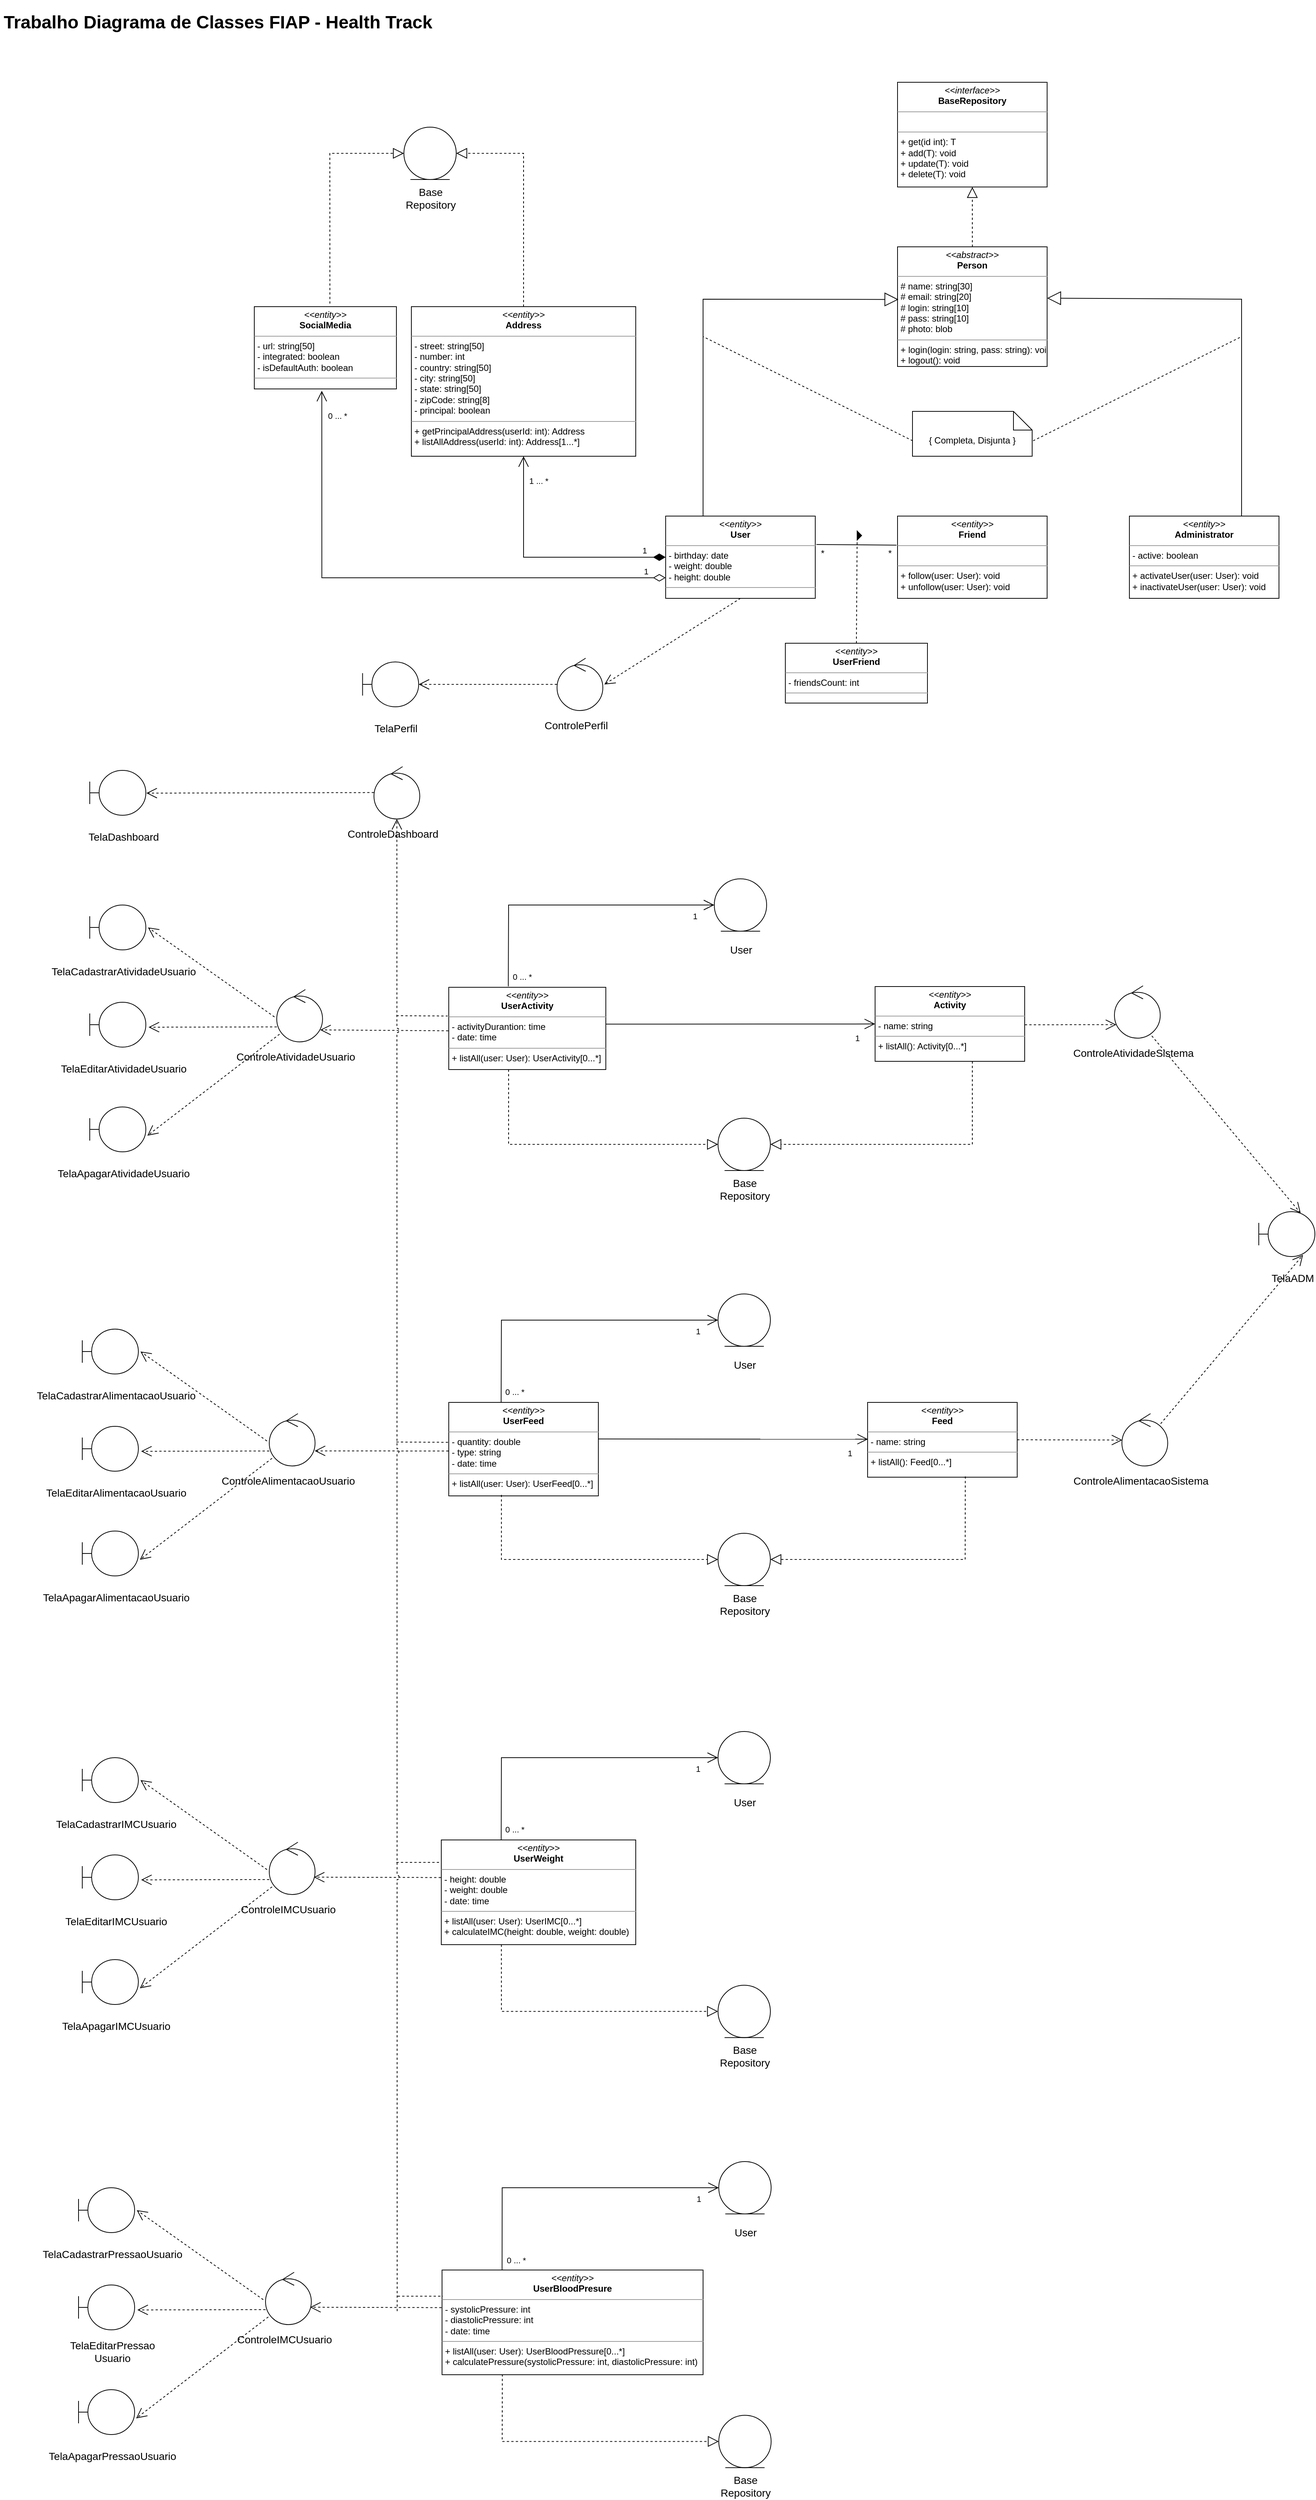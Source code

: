 <mxfile version="15.4.1" type="device"><diagram id="C5RBs43oDa-KdzZeNtuy" name="Page-1"><mxGraphModel dx="2426" dy="896" grid="1" gridSize="10" guides="1" tooltips="1" connect="1" arrows="1" fold="1" page="1" pageScale="1" pageWidth="1200" pageHeight="1920" math="0" shadow="0"><root><mxCell id="WIyWlLk6GJQsqaUBKTNV-0"/><mxCell id="WIyWlLk6GJQsqaUBKTNV-1" parent="WIyWlLk6GJQsqaUBKTNV-0"/><mxCell id="1n0F0s7QSQQdZNt7uqrM-0" value="&lt;p style=&quot;margin: 0px ; margin-top: 4px ; text-align: center&quot;&gt;&lt;i&gt;&amp;lt;&amp;lt;entity&amp;gt;&amp;gt;&lt;/i&gt;&lt;br&gt;&lt;b&gt;User&lt;/b&gt;&lt;/p&gt;&lt;hr size=&quot;1&quot;&gt;&lt;p style=&quot;margin: 0px ; margin-left: 4px&quot;&gt;- birthday: date&lt;br&gt;&lt;/p&gt;&lt;p style=&quot;margin: 0px ; margin-left: 4px&quot;&gt;- weight: double&lt;/p&gt;&lt;p style=&quot;margin: 0px ; margin-left: 4px&quot;&gt;- height: double&lt;/p&gt;&lt;hr size=&quot;1&quot;&gt;&lt;p style=&quot;margin: 0px ; margin-left: 4px&quot;&gt;&lt;br&gt;&lt;/p&gt;" style="verticalAlign=top;align=left;overflow=fill;fontSize=12;fontFamily=Helvetica;html=1;" parent="WIyWlLk6GJQsqaUBKTNV-1" vertex="1"><mxGeometry x="970" y="720" width="200" height="110" as="geometry"/></mxCell><mxCell id="1n0F0s7QSQQdZNt7uqrM-2" value="&lt;p style=&quot;margin: 0px ; margin-top: 4px ; text-align: center&quot;&gt;&lt;i&gt;&amp;lt;&amp;lt;entity&amp;gt;&amp;gt;&lt;/i&gt;&lt;br&gt;&lt;b&gt;Activity&lt;/b&gt;&lt;br&gt;&lt;/p&gt;&lt;hr size=&quot;1&quot;&gt;&lt;p style=&quot;margin: 0px ; margin-left: 4px&quot;&gt;- name: string&lt;br&gt;&lt;/p&gt;&lt;hr size=&quot;1&quot;&gt;&lt;p style=&quot;margin: 0px ; margin-left: 4px&quot;&gt;+ listAll(): Activity[0...*]&lt;br&gt;&lt;/p&gt;" style="verticalAlign=top;align=left;overflow=fill;fontSize=12;fontFamily=Helvetica;html=1;" parent="WIyWlLk6GJQsqaUBKTNV-1" vertex="1"><mxGeometry x="1250" y="1349" width="200" height="100" as="geometry"/></mxCell><mxCell id="1n0F0s7QSQQdZNt7uqrM-3" value="&lt;p style=&quot;margin: 0px ; margin-top: 4px ; text-align: center&quot;&gt;&lt;i&gt;&amp;lt;&amp;lt;entity&amp;gt;&amp;gt;&lt;/i&gt;&lt;br&gt;&lt;b&gt;Feed&lt;/b&gt;&lt;/p&gt;&lt;hr size=&quot;1&quot;&gt;&lt;p style=&quot;margin: 0px ; margin-left: 4px&quot;&gt;- name: string&lt;br&gt;&lt;/p&gt;&lt;hr size=&quot;1&quot;&gt;&lt;p style=&quot;margin: 0px ; margin-left: 4px&quot;&gt;+ listAll(): Feed[0...*]&lt;br&gt;&lt;/p&gt;" style="verticalAlign=top;align=left;overflow=fill;fontSize=12;fontFamily=Helvetica;html=1;" parent="WIyWlLk6GJQsqaUBKTNV-1" vertex="1"><mxGeometry x="1240" y="1905" width="200" height="100" as="geometry"/></mxCell><mxCell id="1n0F0s7QSQQdZNt7uqrM-4" value="&lt;p style=&quot;margin: 0px ; margin-top: 4px ; text-align: center&quot;&gt;&lt;i&gt;&amp;lt;&amp;lt;entity&amp;gt;&amp;gt;&lt;/i&gt;&lt;br&gt;&lt;b&gt;UserWeight&lt;/b&gt;&lt;/p&gt;&lt;hr size=&quot;1&quot;&gt;&lt;p style=&quot;margin: 0px ; margin-left: 4px&quot;&gt;- height: double&lt;br&gt;&lt;/p&gt;&lt;p style=&quot;margin: 0px ; margin-left: 4px&quot;&gt;- weight: double&lt;/p&gt;&lt;p style=&quot;margin: 0px ; margin-left: 4px&quot;&gt;- date: time&lt;/p&gt;&lt;hr size=&quot;1&quot;&gt;&lt;p style=&quot;margin: 0px ; margin-left: 4px&quot;&gt;+ listAll(user: User): UserIMC[0...*]&lt;br&gt;&lt;/p&gt;&lt;p style=&quot;margin: 0px ; margin-left: 4px&quot;&gt;+ calculateIMC(height: double, weight: double)&lt;/p&gt;" style="verticalAlign=top;align=left;overflow=fill;fontSize=12;fontFamily=Helvetica;html=1;" parent="WIyWlLk6GJQsqaUBKTNV-1" vertex="1"><mxGeometry x="670" y="2490" width="260" height="140" as="geometry"/></mxCell><mxCell id="1n0F0s7QSQQdZNt7uqrM-5" value="&lt;p style=&quot;margin: 0px ; margin-top: 4px ; text-align: center&quot;&gt;&lt;i&gt;&amp;lt;&amp;lt;interface&amp;gt;&amp;gt;&lt;/i&gt;&lt;br&gt;&lt;b&gt;BaseRepository&lt;/b&gt;&lt;/p&gt;&lt;hr size=&quot;1&quot;&gt;&lt;p style=&quot;margin: 0px ; margin-left: 4px&quot;&gt;&lt;br&gt;&lt;/p&gt;&lt;hr size=&quot;1&quot;&gt;&lt;p style=&quot;margin: 0px ; margin-left: 4px&quot;&gt;+ get(id int): T&lt;br&gt;+ add(T): void&lt;br&gt;+ update(T): void&lt;/p&gt;&lt;p style=&quot;margin: 0px ; margin-left: 4px&quot;&gt;+ delete(T): void&lt;/p&gt;&lt;p style=&quot;margin: 0px ; margin-left: 4px&quot;&gt;&lt;br&gt;&lt;/p&gt;" style="verticalAlign=top;align=left;overflow=fill;fontSize=12;fontFamily=Helvetica;html=1;" parent="WIyWlLk6GJQsqaUBKTNV-1" vertex="1"><mxGeometry x="1280" y="140" width="200" height="140" as="geometry"/></mxCell><mxCell id="1n0F0s7QSQQdZNt7uqrM-6" value="&lt;p style=&quot;margin: 0px ; margin-top: 4px ; text-align: center&quot;&gt;&lt;i&gt;&amp;lt;&amp;lt;abstract&amp;gt;&amp;gt;&lt;/i&gt;&lt;br&gt;&lt;b&gt;Person&lt;/b&gt;&lt;/p&gt;&lt;hr size=&quot;1&quot;&gt;&lt;p style=&quot;margin: 0px ; margin-left: 4px&quot;&gt;# name: string[30]&lt;br&gt;# email: string[20]&lt;/p&gt;&lt;p style=&quot;margin: 0px ; margin-left: 4px&quot;&gt;# login: string[10]&lt;/p&gt;&lt;p style=&quot;margin: 0px ; margin-left: 4px&quot;&gt;# pass: string[10]&lt;br&gt;&lt;span&gt;# photo: blob&lt;/span&gt;&lt;/p&gt;&lt;hr size=&quot;1&quot;&gt;&lt;p style=&quot;margin: 0px 0px 0px 4px&quot;&gt;+ login(login: string, pass: string): void&lt;br&gt;&lt;/p&gt;&lt;p style=&quot;margin: 0px 0px 0px 4px&quot;&gt;+ logout(): void&lt;/p&gt;" style="verticalAlign=top;align=left;overflow=fill;fontSize=12;fontFamily=Helvetica;html=1;" parent="WIyWlLk6GJQsqaUBKTNV-1" vertex="1"><mxGeometry x="1280" y="360" width="200" height="160" as="geometry"/></mxCell><mxCell id="1n0F0s7QSQQdZNt7uqrM-14" value="&lt;p style=&quot;margin: 0px ; margin-top: 4px ; text-align: center&quot;&gt;&lt;i&gt;&amp;lt;&amp;lt;entity&amp;gt;&amp;gt;&lt;/i&gt;&lt;br&gt;&lt;b&gt;Administrator&lt;/b&gt;&lt;/p&gt;&lt;hr size=&quot;1&quot;&gt;&lt;p style=&quot;margin: 0px ; margin-left: 4px&quot;&gt;- active: boolean&lt;br&gt;&lt;/p&gt;&lt;hr size=&quot;1&quot;&gt;&lt;p style=&quot;margin: 0px ; margin-left: 4px&quot;&gt;+ activateUser(user: User): void&lt;br&gt;&lt;/p&gt;&lt;p style=&quot;margin: 0px ; margin-left: 4px&quot;&gt;+ inactivateUser(user: User): void&lt;/p&gt;" style="verticalAlign=top;align=left;overflow=fill;fontSize=12;fontFamily=Helvetica;html=1;" parent="WIyWlLk6GJQsqaUBKTNV-1" vertex="1"><mxGeometry x="1590" y="720" width="200" height="110" as="geometry"/></mxCell><mxCell id="1n0F0s7QSQQdZNt7uqrM-15" value="" style="endArrow=block;endSize=16;endFill=0;html=1;rounded=0;exitX=0.25;exitY=0;exitDx=0;exitDy=0;entryX=0.006;entryY=0.44;entryDx=0;entryDy=0;entryPerimeter=0;jumpStyle=none;arcSize=20;" parent="WIyWlLk6GJQsqaUBKTNV-1" source="1n0F0s7QSQQdZNt7uqrM-0" target="1n0F0s7QSQQdZNt7uqrM-6" edge="1"><mxGeometry width="160" relative="1" as="geometry"><mxPoint x="1050" y="680" as="sourcePoint"/><mxPoint x="1140" y="440" as="targetPoint"/><Array as="points"><mxPoint x="1020" y="430"/></Array></mxGeometry></mxCell><mxCell id="1n0F0s7QSQQdZNt7uqrM-17" value="" style="endArrow=block;endSize=16;endFill=0;html=1;entryX=1;entryY=0.429;entryDx=0;entryDy=0;entryPerimeter=0;exitX=0.75;exitY=0;exitDx=0;exitDy=0;rounded=0;" parent="WIyWlLk6GJQsqaUBKTNV-1" source="1n0F0s7QSQQdZNt7uqrM-14" target="1n0F0s7QSQQdZNt7uqrM-6" edge="1"><mxGeometry width="160" relative="1" as="geometry"><mxPoint x="1290" y="610" as="sourcePoint"/><mxPoint x="1450" y="610" as="targetPoint"/><Array as="points"><mxPoint x="1740" y="430"/></Array></mxGeometry></mxCell><mxCell id="1n0F0s7QSQQdZNt7uqrM-18" value="&lt;p style=&quot;margin: 0px ; margin-top: 4px ; text-align: center&quot;&gt;&lt;i&gt;&amp;lt;&amp;lt;entity&amp;gt;&amp;gt;&lt;/i&gt;&lt;br&gt;&lt;b&gt;Address&lt;/b&gt;&lt;/p&gt;&lt;hr size=&quot;1&quot;&gt;&lt;p style=&quot;margin: 0px ; margin-left: 4px&quot;&gt;- street: string[50]&lt;/p&gt;&lt;p style=&quot;margin: 0px ; margin-left: 4px&quot;&gt;- number: int&lt;/p&gt;&lt;p style=&quot;margin: 0px ; margin-left: 4px&quot;&gt;- country: string[50]&lt;/p&gt;&lt;p style=&quot;margin: 0px ; margin-left: 4px&quot;&gt;- city: string[50]&lt;/p&gt;&lt;p style=&quot;margin: 0px ; margin-left: 4px&quot;&gt;- state: string[50]&lt;/p&gt;&lt;p style=&quot;margin: 0px ; margin-left: 4px&quot;&gt;- zipCode: string[8]&lt;br&gt;&lt;/p&gt;&lt;p style=&quot;margin: 0px ; margin-left: 4px&quot;&gt;- principal: boolean&lt;/p&gt;&lt;hr size=&quot;1&quot;&gt;&lt;p style=&quot;margin: 0px ; margin-left: 4px&quot;&gt;+ getPrincipalAddress(userId: int): Address&lt;/p&gt;&lt;p style=&quot;margin: 0px ; margin-left: 4px&quot;&gt;+ listAllAddress(userId: int): Address[1...*]&lt;/p&gt;" style="verticalAlign=top;align=left;overflow=fill;fontSize=12;fontFamily=Helvetica;html=1;" parent="WIyWlLk6GJQsqaUBKTNV-1" vertex="1"><mxGeometry x="630" y="440" width="300" height="200" as="geometry"/></mxCell><mxCell id="1n0F0s7QSQQdZNt7uqrM-19" value="1" style="endArrow=open;html=1;endSize=12;startArrow=diamondThin;startSize=14;startFill=1;edgeStyle=orthogonalEdgeStyle;align=left;verticalAlign=bottom;exitX=0;exitY=0.5;exitDx=0;exitDy=0;entryX=0.5;entryY=1;entryDx=0;entryDy=0;rounded=0;" parent="WIyWlLk6GJQsqaUBKTNV-1" source="1n0F0s7QSQQdZNt7uqrM-0" target="1n0F0s7QSQQdZNt7uqrM-18" edge="1"><mxGeometry x="-0.793" relative="1" as="geometry"><mxPoint x="1000" y="810" as="sourcePoint"/><mxPoint x="1160" y="810" as="targetPoint"/><mxPoint as="offset"/></mxGeometry></mxCell><mxCell id="1n0F0s7QSQQdZNt7uqrM-20" value="1 ... *" style="edgeLabel;html=1;align=center;verticalAlign=middle;resizable=0;points=[];" parent="1n0F0s7QSQQdZNt7uqrM-19" vertex="1" connectable="0"><mxGeometry x="0.722" relative="1" as="geometry"><mxPoint x="20" y="-12" as="offset"/></mxGeometry></mxCell><mxCell id="1n0F0s7QSQQdZNt7uqrM-21" value="&lt;font style=&quot;font-size: 14px&quot;&gt;TelaDashboard&lt;/font&gt;" style="shape=umlBoundary;whiteSpace=wrap;html=1;overflow=visible;noLabel=0;portConstraint=none;movableLabel=1;" parent="WIyWlLk6GJQsqaUBKTNV-1" vertex="1"><mxGeometry x="200" y="1060" width="75" height="60" as="geometry"><mxPoint x="1" y="59" as="offset"/></mxGeometry></mxCell><mxCell id="1n0F0s7QSQQdZNt7uqrM-22" value="&lt;font style=&quot;font-size: 14px&quot;&gt;TelaCadastrarAtividadeUsuario&lt;/font&gt;" style="shape=umlBoundary;whiteSpace=wrap;html=1;overflow=visible;noLabel=0;portConstraint=none;movableLabel=1;" parent="WIyWlLk6GJQsqaUBKTNV-1" vertex="1"><mxGeometry x="200" y="1240" width="75" height="60" as="geometry"><mxPoint x="1" y="59" as="offset"/></mxGeometry></mxCell><mxCell id="1n0F0s7QSQQdZNt7uqrM-25" value="&lt;font style=&quot;font-size: 14px&quot;&gt;ControleDashboard&lt;/font&gt;" style="ellipse;shape=umlControl;whiteSpace=wrap;html=1;metaEdit=0;movableLabel=1;" parent="WIyWlLk6GJQsqaUBKTNV-1" vertex="1"><mxGeometry x="580" y="1055" width="61.25" height="70" as="geometry"><mxPoint x="-5" y="51" as="offset"/></mxGeometry></mxCell><mxCell id="1n0F0s7QSQQdZNt7uqrM-26" value="&lt;font style=&quot;font-size: 14px&quot;&gt;ControleAtividadeUsuario&lt;/font&gt;" style="ellipse;shape=umlControl;whiteSpace=wrap;html=1;metaEdit=0;movableLabel=1;" parent="WIyWlLk6GJQsqaUBKTNV-1" vertex="1"><mxGeometry x="450" y="1353" width="61.25" height="70" as="geometry"><mxPoint x="-5" y="51" as="offset"/></mxGeometry></mxCell><mxCell id="1n0F0s7QSQQdZNt7uqrM-29" value="&lt;p style=&quot;margin: 0px ; margin-top: 4px ; text-align: center&quot;&gt;&lt;i&gt;&amp;lt;&amp;lt;entity&amp;gt;&amp;gt;&lt;/i&gt;&lt;br&gt;&lt;b&gt;UserActivity&lt;/b&gt;&lt;br&gt;&lt;/p&gt;&lt;hr size=&quot;1&quot;&gt;&lt;p style=&quot;margin: 0px ; margin-left: 4px&quot;&gt;- activityDurantion: time&lt;br&gt;&lt;/p&gt;&lt;p style=&quot;margin: 0px ; margin-left: 4px&quot;&gt;- date: time&lt;br&gt;&lt;/p&gt;&lt;hr size=&quot;1&quot;&gt;&lt;p style=&quot;margin: 0px ; margin-left: 4px&quot;&gt;+ listAll(user: User): UserActivity[0...*]&lt;br&gt;&lt;/p&gt;" style="verticalAlign=top;align=left;overflow=fill;fontSize=12;fontFamily=Helvetica;html=1;" parent="WIyWlLk6GJQsqaUBKTNV-1" vertex="1"><mxGeometry x="680" y="1350" width="210" height="110" as="geometry"/></mxCell><mxCell id="1n0F0s7QSQQdZNt7uqrM-30" value="&lt;p style=&quot;margin: 0px ; margin-top: 4px ; text-align: center&quot;&gt;&lt;i&gt;&amp;lt;&amp;lt;entity&amp;gt;&amp;gt;&lt;/i&gt;&lt;br&gt;&lt;b&gt;UserFeed&lt;/b&gt;&lt;/p&gt;&lt;hr size=&quot;1&quot;&gt;&lt;p style=&quot;margin: 0px ; margin-left: 4px&quot;&gt;- quantity: double&lt;br&gt;&lt;/p&gt;&lt;p style=&quot;margin: 0px ; margin-left: 4px&quot;&gt;- type: string&lt;/p&gt;&lt;p style=&quot;margin: 0px ; margin-left: 4px&quot;&gt;- date: time&lt;br&gt;&lt;/p&gt;&lt;hr size=&quot;1&quot;&gt;&lt;p style=&quot;margin: 0px ; margin-left: 4px&quot;&gt;+ listAll(user: User): UserFeed[0...*]&lt;br&gt;&lt;/p&gt;" style="verticalAlign=top;align=left;overflow=fill;fontSize=12;fontFamily=Helvetica;html=1;" parent="WIyWlLk6GJQsqaUBKTNV-1" vertex="1"><mxGeometry x="680" y="1905" width="200" height="125" as="geometry"/></mxCell><mxCell id="1n0F0s7QSQQdZNt7uqrM-31" value="&lt;font style=&quot;font-size: 14px&quot;&gt;TelaADM&lt;/font&gt;" style="shape=umlBoundary;whiteSpace=wrap;html=1;overflow=visible;noLabel=0;portConstraint=none;movableLabel=1;" parent="WIyWlLk6GJQsqaUBKTNV-1" vertex="1"><mxGeometry x="1763" y="1650" width="75" height="60" as="geometry"><mxPoint x="1" y="59" as="offset"/></mxGeometry></mxCell><mxCell id="1n0F0s7QSQQdZNt7uqrM-34" value="" style="endArrow=block;dashed=1;endFill=0;endSize=12;html=1;exitX=0.5;exitY=0;exitDx=0;exitDy=0;entryX=0.5;entryY=1;entryDx=0;entryDy=0;" parent="WIyWlLk6GJQsqaUBKTNV-1" source="1n0F0s7QSQQdZNt7uqrM-6" target="1n0F0s7QSQQdZNt7uqrM-5" edge="1"><mxGeometry width="160" relative="1" as="geometry"><mxPoint x="1130" y="540" as="sourcePoint"/><mxPoint x="1290" y="540" as="targetPoint"/></mxGeometry></mxCell><mxCell id="1n0F0s7QSQQdZNt7uqrM-36" value="&lt;p style=&quot;margin: 0px ; margin-top: 4px ; text-align: center&quot;&gt;&lt;i&gt;&amp;lt;&amp;lt;entity&amp;gt;&amp;gt;&lt;/i&gt;&lt;br&gt;&lt;b&gt;SocialMedia&lt;/b&gt;&lt;/p&gt;&lt;hr size=&quot;1&quot;&gt;&lt;p style=&quot;margin: 0px ; margin-left: 4px&quot;&gt;- url: string[50]&lt;br&gt;- integrated: boolean&lt;/p&gt;&lt;p style=&quot;margin: 0px ; margin-left: 4px&quot;&gt;- isDefaultAuth: boolean&lt;/p&gt;&lt;hr size=&quot;1&quot;&gt;&lt;p style=&quot;margin: 0px ; margin-left: 4px&quot;&gt;&lt;br&gt;&lt;/p&gt;" style="verticalAlign=top;align=left;overflow=fill;fontSize=12;fontFamily=Helvetica;html=1;" parent="WIyWlLk6GJQsqaUBKTNV-1" vertex="1"><mxGeometry x="420" y="440" width="190" height="110" as="geometry"/></mxCell><mxCell id="1n0F0s7QSQQdZNt7uqrM-42" value="1" style="endArrow=open;html=1;endSize=12;startArrow=diamondThin;startSize=14;startFill=0;edgeStyle=orthogonalEdgeStyle;align=left;verticalAlign=bottom;entryX=0.475;entryY=1.023;entryDx=0;entryDy=0;entryPerimeter=0;exitX=0;exitY=0.75;exitDx=0;exitDy=0;rounded=0;" parent="WIyWlLk6GJQsqaUBKTNV-1" source="1n0F0s7QSQQdZNt7uqrM-0" target="1n0F0s7QSQQdZNt7uqrM-36" edge="1"><mxGeometry x="-0.913" relative="1" as="geometry"><mxPoint x="511.25" y="739.41" as="sourcePoint"/><mxPoint x="671.25" y="739.41" as="targetPoint"/><mxPoint as="offset"/></mxGeometry></mxCell><mxCell id="1n0F0s7QSQQdZNt7uqrM-43" value="0 ... *" style="edgeLabel;html=1;align=center;verticalAlign=middle;resizable=0;points=[];" parent="1n0F0s7QSQQdZNt7uqrM-42" vertex="1" connectable="0"><mxGeometry x="0.906" y="-1" relative="1" as="geometry"><mxPoint x="19" as="offset"/></mxGeometry></mxCell><mxCell id="1n0F0s7QSQQdZNt7uqrM-44" value="&lt;font style=&quot;font-size: 14px&quot;&gt;User&lt;/font&gt;" style="ellipse;shape=umlEntity;whiteSpace=wrap;html=1;movableLabel=1;" parent="WIyWlLk6GJQsqaUBKTNV-1" vertex="1"><mxGeometry x="1035" y="1205" width="70" height="70" as="geometry"><mxPoint x="1" y="60" as="offset"/></mxGeometry></mxCell><mxCell id="1n0F0s7QSQQdZNt7uqrM-46" value="&lt;font style=&quot;font-size: 14px&quot;&gt;Base Repository&lt;/font&gt;" style="ellipse;shape=umlEntity;whiteSpace=wrap;html=1;movableLabel=1;" parent="WIyWlLk6GJQsqaUBKTNV-1" vertex="1"><mxGeometry x="620" y="200" width="70" height="70" as="geometry"><mxPoint x="1" y="60" as="offset"/></mxGeometry></mxCell><mxCell id="1n0F0s7QSQQdZNt7uqrM-49" value="" style="endArrow=block;dashed=1;endFill=0;endSize=12;html=1;exitX=0.5;exitY=0;exitDx=0;exitDy=0;entryX=1;entryY=0.5;entryDx=0;entryDy=0;rounded=0;" parent="WIyWlLk6GJQsqaUBKTNV-1" source="1n0F0s7QSQQdZNt7uqrM-18" target="1n0F0s7QSQQdZNt7uqrM-46" edge="1"><mxGeometry width="160" relative="1" as="geometry"><mxPoint x="740" y="360" as="sourcePoint"/><mxPoint x="900" y="360" as="targetPoint"/><Array as="points"><mxPoint x="780" y="235"/></Array></mxGeometry></mxCell><mxCell id="1n0F0s7QSQQdZNt7uqrM-50" value="" style="endArrow=block;dashed=1;endFill=0;endSize=12;html=1;entryX=0;entryY=0.5;entryDx=0;entryDy=0;exitX=0.532;exitY=-0.038;exitDx=0;exitDy=0;exitPerimeter=0;rounded=0;" parent="WIyWlLk6GJQsqaUBKTNV-1" source="1n0F0s7QSQQdZNt7uqrM-36" target="1n0F0s7QSQQdZNt7uqrM-46" edge="1"><mxGeometry width="160" relative="1" as="geometry"><mxPoint x="450" y="380" as="sourcePoint"/><mxPoint x="610" y="380" as="targetPoint"/><Array as="points"><mxPoint x="521" y="235"/></Array></mxGeometry></mxCell><mxCell id="1n0F0s7QSQQdZNt7uqrM-51" value="{ Completa, Disjunta }" style="shape=note2;boundedLbl=1;whiteSpace=wrap;html=1;size=25;verticalAlign=top;align=center;" parent="WIyWlLk6GJQsqaUBKTNV-1" vertex="1"><mxGeometry x="1300" y="580" width="160" height="60" as="geometry"/></mxCell><mxCell id="1n0F0s7QSQQdZNt7uqrM-57" value="&lt;font style=&quot;font-size: 14px&quot;&gt;TelaPerfil&lt;/font&gt;" style="shape=umlBoundary;whiteSpace=wrap;html=1;overflow=visible;noLabel=0;portConstraint=none;movableLabel=1;" parent="WIyWlLk6GJQsqaUBKTNV-1" vertex="1"><mxGeometry x="564.75" y="915" width="75" height="60" as="geometry"><mxPoint x="1" y="59" as="offset"/></mxGeometry></mxCell><mxCell id="1n0F0s7QSQQdZNt7uqrM-58" value="&lt;font style=&quot;font-size: 14px&quot;&gt;ControlePerfil&lt;/font&gt;" style="ellipse;shape=umlControl;whiteSpace=wrap;html=1;metaEdit=0;movableLabel=1;" parent="WIyWlLk6GJQsqaUBKTNV-1" vertex="1"><mxGeometry x="824.75" y="910" width="61.25" height="70" as="geometry"><mxPoint x="-5" y="51" as="offset"/></mxGeometry></mxCell><mxCell id="1n0F0s7QSQQdZNt7uqrM-62" value="&lt;font style=&quot;font-size: 14px&quot;&gt;TelaEditarAtividadeUsuario&lt;/font&gt;" style="shape=umlBoundary;whiteSpace=wrap;html=1;overflow=visible;noLabel=0;portConstraint=none;movableLabel=1;" parent="WIyWlLk6GJQsqaUBKTNV-1" vertex="1"><mxGeometry x="200" y="1370" width="75" height="60" as="geometry"><mxPoint x="1" y="59" as="offset"/></mxGeometry></mxCell><mxCell id="1n0F0s7QSQQdZNt7uqrM-63" value="&lt;font style=&quot;font-size: 14px&quot;&gt;TelaApagarAtividadeUsuario&lt;/font&gt;" style="shape=umlBoundary;whiteSpace=wrap;html=1;overflow=visible;noLabel=0;portConstraint=none;movableLabel=1;" parent="WIyWlLk6GJQsqaUBKTNV-1" vertex="1"><mxGeometry x="200" y="1510" width="75" height="60" as="geometry"><mxPoint x="1" y="59" as="offset"/></mxGeometry></mxCell><mxCell id="1n0F0s7QSQQdZNt7uqrM-64" value="" style="endArrow=open;endSize=12;dashed=1;html=1;strokeWidth=1;entryX=1.038;entryY=0.5;entryDx=0;entryDy=0;entryPerimeter=0;exitX=-0.049;exitY=0.524;exitDx=0;exitDy=0;exitPerimeter=0;" parent="WIyWlLk6GJQsqaUBKTNV-1" source="1n0F0s7QSQQdZNt7uqrM-26" target="1n0F0s7QSQQdZNt7uqrM-22" edge="1"><mxGeometry width="160" relative="1" as="geometry"><mxPoint x="390.01" y="1350" as="sourcePoint"/><mxPoint x="280" y="1280" as="targetPoint"/></mxGeometry></mxCell><mxCell id="1n0F0s7QSQQdZNt7uqrM-65" value="" style="endArrow=open;endSize=12;dashed=1;html=1;strokeWidth=1;entryX=1.049;entryY=0.556;entryDx=0;entryDy=0;entryPerimeter=0;exitX=0;exitY=0.714;exitDx=0;exitDy=0;exitPerimeter=0;" parent="WIyWlLk6GJQsqaUBKTNV-1" source="1n0F0s7QSQQdZNt7uqrM-26" target="1n0F0s7QSQQdZNt7uqrM-62" edge="1"><mxGeometry width="160" relative="1" as="geometry"><mxPoint x="456.999" y="1406.68" as="sourcePoint"/><mxPoint x="287.85" y="1280" as="targetPoint"/></mxGeometry></mxCell><mxCell id="1n0F0s7QSQQdZNt7uqrM-66" value="" style="endArrow=open;endSize=12;dashed=1;html=1;strokeWidth=1;entryX=1.027;entryY=0.639;entryDx=0;entryDy=0;entryPerimeter=0;exitX=0.061;exitY=0.853;exitDx=0;exitDy=0;exitPerimeter=0;" parent="WIyWlLk6GJQsqaUBKTNV-1" source="1n0F0s7QSQQdZNt7uqrM-26" target="1n0F0s7QSQQdZNt7uqrM-63" edge="1"><mxGeometry width="160" relative="1" as="geometry"><mxPoint x="456.999" y="1399.68" as="sourcePoint"/><mxPoint x="287.85" y="1280" as="targetPoint"/></mxGeometry></mxCell><mxCell id="1n0F0s7QSQQdZNt7uqrM-67" value="&lt;font style=&quot;font-size: 14px&quot;&gt;TelaCadastrarAlimentacaoUsuario&lt;/font&gt;" style="shape=umlBoundary;whiteSpace=wrap;html=1;overflow=visible;noLabel=0;portConstraint=none;movableLabel=1;" parent="WIyWlLk6GJQsqaUBKTNV-1" vertex="1"><mxGeometry x="190" y="1807" width="75" height="60" as="geometry"><mxPoint x="1" y="59" as="offset"/></mxGeometry></mxCell><mxCell id="1n0F0s7QSQQdZNt7uqrM-68" value="&lt;font style=&quot;font-size: 14px&quot;&gt;ControleAlimentacaoUsuario&lt;/font&gt;" style="ellipse;shape=umlControl;whiteSpace=wrap;html=1;metaEdit=0;movableLabel=1;" parent="WIyWlLk6GJQsqaUBKTNV-1" vertex="1"><mxGeometry x="440" y="1920" width="61.25" height="70" as="geometry"><mxPoint x="-5" y="51" as="offset"/></mxGeometry></mxCell><mxCell id="1n0F0s7QSQQdZNt7uqrM-69" value="&lt;font style=&quot;font-size: 14px&quot;&gt;TelaEditarAlimentacaoUsuario&lt;/font&gt;" style="shape=umlBoundary;whiteSpace=wrap;html=1;overflow=visible;noLabel=0;portConstraint=none;movableLabel=1;" parent="WIyWlLk6GJQsqaUBKTNV-1" vertex="1"><mxGeometry x="190" y="1937" width="75" height="60" as="geometry"><mxPoint x="1" y="59" as="offset"/></mxGeometry></mxCell><mxCell id="1n0F0s7QSQQdZNt7uqrM-70" value="&lt;font style=&quot;font-size: 14px&quot;&gt;TelaApagarAlimentacaoUsuario&lt;/font&gt;" style="shape=umlBoundary;whiteSpace=wrap;html=1;overflow=visible;noLabel=0;portConstraint=none;movableLabel=1;" parent="WIyWlLk6GJQsqaUBKTNV-1" vertex="1"><mxGeometry x="190" y="2077" width="75" height="60" as="geometry"><mxPoint x="1" y="59" as="offset"/></mxGeometry></mxCell><mxCell id="1n0F0s7QSQQdZNt7uqrM-71" value="" style="endArrow=open;endSize=12;dashed=1;html=1;strokeWidth=1;entryX=1.038;entryY=0.5;entryDx=0;entryDy=0;entryPerimeter=0;exitX=-0.049;exitY=0.524;exitDx=0;exitDy=0;exitPerimeter=0;" parent="WIyWlLk6GJQsqaUBKTNV-1" source="1n0F0s7QSQQdZNt7uqrM-68" target="1n0F0s7QSQQdZNt7uqrM-67" edge="1"><mxGeometry width="160" relative="1" as="geometry"><mxPoint x="380.01" y="1917" as="sourcePoint"/><mxPoint x="270" y="1847" as="targetPoint"/></mxGeometry></mxCell><mxCell id="1n0F0s7QSQQdZNt7uqrM-72" value="" style="endArrow=open;endSize=12;dashed=1;html=1;strokeWidth=1;entryX=1.049;entryY=0.556;entryDx=0;entryDy=0;entryPerimeter=0;exitX=0;exitY=0.714;exitDx=0;exitDy=0;exitPerimeter=0;" parent="WIyWlLk6GJQsqaUBKTNV-1" source="1n0F0s7QSQQdZNt7uqrM-68" target="1n0F0s7QSQQdZNt7uqrM-69" edge="1"><mxGeometry width="160" relative="1" as="geometry"><mxPoint x="446.999" y="1973.68" as="sourcePoint"/><mxPoint x="277.85" y="1847" as="targetPoint"/></mxGeometry></mxCell><mxCell id="1n0F0s7QSQQdZNt7uqrM-73" value="" style="endArrow=open;endSize=12;dashed=1;html=1;strokeWidth=1;entryX=1.027;entryY=0.639;entryDx=0;entryDy=0;entryPerimeter=0;exitX=0.061;exitY=0.853;exitDx=0;exitDy=0;exitPerimeter=0;" parent="WIyWlLk6GJQsqaUBKTNV-1" source="1n0F0s7QSQQdZNt7uqrM-68" target="1n0F0s7QSQQdZNt7uqrM-70" edge="1"><mxGeometry width="160" relative="1" as="geometry"><mxPoint x="446.999" y="1966.68" as="sourcePoint"/><mxPoint x="277.85" y="1847" as="targetPoint"/></mxGeometry></mxCell><mxCell id="1n0F0s7QSQQdZNt7uqrM-74" value="&lt;font style=&quot;font-size: 14px&quot;&gt;TelaCadastrarIMCUsuario&lt;/font&gt;" style="shape=umlBoundary;whiteSpace=wrap;html=1;overflow=visible;noLabel=0;portConstraint=none;movableLabel=1;" parent="WIyWlLk6GJQsqaUBKTNV-1" vertex="1"><mxGeometry x="190" y="2380" width="75" height="60" as="geometry"><mxPoint x="1" y="59" as="offset"/></mxGeometry></mxCell><mxCell id="1n0F0s7QSQQdZNt7uqrM-75" value="&lt;font style=&quot;font-size: 14px&quot;&gt;ControleIMCUsuario&lt;/font&gt;" style="ellipse;shape=umlControl;whiteSpace=wrap;html=1;metaEdit=0;movableLabel=1;" parent="WIyWlLk6GJQsqaUBKTNV-1" vertex="1"><mxGeometry x="440" y="2493" width="61.25" height="70" as="geometry"><mxPoint x="-5" y="51" as="offset"/></mxGeometry></mxCell><mxCell id="1n0F0s7QSQQdZNt7uqrM-76" value="&lt;font style=&quot;font-size: 14px&quot;&gt;TelaEditarIMCUsuario&lt;/font&gt;" style="shape=umlBoundary;whiteSpace=wrap;html=1;overflow=visible;noLabel=0;portConstraint=none;movableLabel=1;" parent="WIyWlLk6GJQsqaUBKTNV-1" vertex="1"><mxGeometry x="190" y="2510" width="75" height="60" as="geometry"><mxPoint x="1" y="59" as="offset"/></mxGeometry></mxCell><mxCell id="1n0F0s7QSQQdZNt7uqrM-77" value="&lt;font style=&quot;font-size: 14px&quot;&gt;TelaApagarIMCUsuario&lt;/font&gt;" style="shape=umlBoundary;whiteSpace=wrap;html=1;overflow=visible;noLabel=0;portConstraint=none;movableLabel=1;" parent="WIyWlLk6GJQsqaUBKTNV-1" vertex="1"><mxGeometry x="190" y="2650" width="75" height="60" as="geometry"><mxPoint x="1" y="59" as="offset"/></mxGeometry></mxCell><mxCell id="1n0F0s7QSQQdZNt7uqrM-78" value="" style="endArrow=open;endSize=12;dashed=1;html=1;strokeWidth=1;entryX=1.038;entryY=0.5;entryDx=0;entryDy=0;entryPerimeter=0;exitX=-0.049;exitY=0.524;exitDx=0;exitDy=0;exitPerimeter=0;" parent="WIyWlLk6GJQsqaUBKTNV-1" source="1n0F0s7QSQQdZNt7uqrM-75" target="1n0F0s7QSQQdZNt7uqrM-74" edge="1"><mxGeometry width="160" relative="1" as="geometry"><mxPoint x="380.01" y="2490" as="sourcePoint"/><mxPoint x="270" y="2420" as="targetPoint"/></mxGeometry></mxCell><mxCell id="1n0F0s7QSQQdZNt7uqrM-79" value="" style="endArrow=open;endSize=12;dashed=1;html=1;strokeWidth=1;entryX=1.049;entryY=0.556;entryDx=0;entryDy=0;entryPerimeter=0;exitX=0;exitY=0.714;exitDx=0;exitDy=0;exitPerimeter=0;" parent="WIyWlLk6GJQsqaUBKTNV-1" source="1n0F0s7QSQQdZNt7uqrM-75" target="1n0F0s7QSQQdZNt7uqrM-76" edge="1"><mxGeometry width="160" relative="1" as="geometry"><mxPoint x="446.999" y="2546.68" as="sourcePoint"/><mxPoint x="277.85" y="2420" as="targetPoint"/></mxGeometry></mxCell><mxCell id="1n0F0s7QSQQdZNt7uqrM-80" value="" style="endArrow=open;endSize=12;dashed=1;html=1;strokeWidth=1;entryX=1.027;entryY=0.639;entryDx=0;entryDy=0;entryPerimeter=0;exitX=0.061;exitY=0.853;exitDx=0;exitDy=0;exitPerimeter=0;" parent="WIyWlLk6GJQsqaUBKTNV-1" source="1n0F0s7QSQQdZNt7uqrM-75" target="1n0F0s7QSQQdZNt7uqrM-77" edge="1"><mxGeometry width="160" relative="1" as="geometry"><mxPoint x="446.999" y="2539.68" as="sourcePoint"/><mxPoint x="277.85" y="2420" as="targetPoint"/></mxGeometry></mxCell><mxCell id="1n0F0s7QSQQdZNt7uqrM-83" value="&lt;font style=&quot;font-size: 14px&quot;&gt;ControleAtividadeSistema&lt;/font&gt;" style="ellipse;shape=umlControl;whiteSpace=wrap;html=1;metaEdit=0;movableLabel=1;" parent="WIyWlLk6GJQsqaUBKTNV-1" vertex="1"><mxGeometry x="1570" y="1348" width="61.25" height="70" as="geometry"><mxPoint x="-5" y="51" as="offset"/></mxGeometry></mxCell><mxCell id="1n0F0s7QSQQdZNt7uqrM-88" value="" style="endArrow=open;endSize=12;dashed=1;html=1;strokeWidth=1;entryX=0.747;entryY=0.033;entryDx=0;entryDy=0;entryPerimeter=0;exitX=0.816;exitY=0.957;exitDx=0;exitDy=0;exitPerimeter=0;" parent="WIyWlLk6GJQsqaUBKTNV-1" source="1n0F0s7QSQQdZNt7uqrM-83" target="1n0F0s7QSQQdZNt7uqrM-31" edge="1"><mxGeometry width="160" relative="1" as="geometry"><mxPoint x="2036.999" y="1394.68" as="sourcePoint"/><mxPoint x="1799.425" y="1514.36" as="targetPoint"/></mxGeometry></mxCell><mxCell id="1n0F0s7QSQQdZNt7uqrM-90" value="&lt;font style=&quot;font-size: 14px&quot;&gt;ControleAlimentacaoSistema&lt;/font&gt;" style="ellipse;shape=umlControl;whiteSpace=wrap;html=1;metaEdit=0;movableLabel=1;" parent="WIyWlLk6GJQsqaUBKTNV-1" vertex="1"><mxGeometry x="1580" y="1920" width="61.25" height="70" as="geometry"><mxPoint x="-5" y="51" as="offset"/></mxGeometry></mxCell><mxCell id="1n0F0s7QSQQdZNt7uqrM-93" value="" style="endArrow=open;endSize=12;dashed=1;html=1;strokeWidth=1;entryX=0.789;entryY=0.963;entryDx=0;entryDy=0;entryPerimeter=0;exitX=0.846;exitY=0.193;exitDx=0;exitDy=0;exitPerimeter=0;" parent="WIyWlLk6GJQsqaUBKTNV-1" source="1n0F0s7QSQQdZNt7uqrM-90" target="1n0F0s7QSQQdZNt7uqrM-31" edge="1"><mxGeometry width="160" relative="1" as="geometry"><mxPoint x="1980.01" y="1917" as="sourcePoint"/><mxPoint x="1813.7" y="1860.22" as="targetPoint"/></mxGeometry></mxCell><mxCell id="-ozEI4AB8f71O_dgpdIf-1" value="&lt;p style=&quot;margin: 0px ; margin-top: 4px ; text-align: center&quot;&gt;&lt;i&gt;&amp;lt;&amp;lt;entity&amp;gt;&amp;gt;&lt;/i&gt;&lt;br&gt;&lt;b&gt;Friend&lt;/b&gt;&lt;/p&gt;&lt;hr size=&quot;1&quot;&gt;&lt;p style=&quot;margin: 0px ; margin-left: 4px&quot;&gt;&lt;br&gt;&lt;/p&gt;&lt;hr size=&quot;1&quot;&gt;&lt;p style=&quot;margin: 0px ; margin-left: 4px&quot;&gt;+ follow(user: User): void&lt;br&gt;+ unfollow(user: User): void&lt;br&gt;&lt;/p&gt;" style="verticalAlign=top;align=left;overflow=fill;fontSize=12;fontFamily=Helvetica;html=1;" parent="WIyWlLk6GJQsqaUBKTNV-1" vertex="1"><mxGeometry x="1280" y="720" width="200" height="110" as="geometry"/></mxCell><mxCell id="-ozEI4AB8f71O_dgpdIf-6" value="&lt;p style=&quot;margin: 0px ; margin-top: 4px ; text-align: center&quot;&gt;&lt;i&gt;&amp;lt;&amp;lt;entity&amp;gt;&amp;gt;&lt;/i&gt;&lt;br&gt;&lt;b&gt;UserFriend&lt;/b&gt;&lt;/p&gt;&lt;hr size=&quot;1&quot;&gt;&lt;p style=&quot;margin: 0px ; margin-left: 4px&quot;&gt;- friendsCount: int&lt;br&gt;&lt;/p&gt;&lt;hr size=&quot;1&quot;&gt;&lt;p style=&quot;margin: 0px ; margin-left: 4px&quot;&gt;&lt;br&gt;&lt;/p&gt;" style="verticalAlign=top;align=left;overflow=fill;fontSize=12;fontFamily=Helvetica;html=1;" parent="WIyWlLk6GJQsqaUBKTNV-1" vertex="1"><mxGeometry x="1130" y="890" width="190" height="80" as="geometry"/></mxCell><mxCell id="-ozEI4AB8f71O_dgpdIf-13" value="" style="triangle;aspect=fixed;fillColor=#000000;" parent="WIyWlLk6GJQsqaUBKTNV-1" vertex="1"><mxGeometry x="1226" y="740" width="6" height="12" as="geometry"/></mxCell><mxCell id="-ozEI4AB8f71O_dgpdIf-14" value="" style="endArrow=none;html=1;rounded=0;align=center;verticalAlign=bottom;labelBackgroundColor=none;entryX=-0.007;entryY=0.353;entryDx=0;entryDy=0;entryPerimeter=0;exitX=1.008;exitY=0.346;exitDx=0;exitDy=0;exitPerimeter=0;" parent="WIyWlLk6GJQsqaUBKTNV-1" source="1n0F0s7QSQQdZNt7uqrM-0" target="-ozEI4AB8f71O_dgpdIf-1" edge="1"><mxGeometry relative="1" as="geometry"><mxPoint x="1190" y="740" as="sourcePoint"/><mxPoint x="1310" y="812" as="targetPoint"/></mxGeometry></mxCell><mxCell id="-ozEI4AB8f71O_dgpdIf-15" value="" style="endArrow=none;startArrow=none;endFill=0;startFill=0;endSize=8;html=1;verticalAlign=bottom;dashed=1;labelBackgroundColor=none;rounded=0;entryX=0.5;entryY=0;entryDx=0;entryDy=0;exitX=0;exitY=0.75;exitDx=0;exitDy=0;" parent="WIyWlLk6GJQsqaUBKTNV-1" source="-ozEI4AB8f71O_dgpdIf-13" target="-ozEI4AB8f71O_dgpdIf-6" edge="1"><mxGeometry width="160" relative="1" as="geometry"><mxPoint x="1230" y="750" as="sourcePoint"/><mxPoint x="1360" y="840" as="targetPoint"/></mxGeometry></mxCell><mxCell id="-ozEI4AB8f71O_dgpdIf-18" value="*" style="text;html=1;strokeColor=none;fillColor=none;align=center;verticalAlign=middle;whiteSpace=wrap;rounded=0;" parent="WIyWlLk6GJQsqaUBKTNV-1" vertex="1"><mxGeometry x="1170" y="760" width="20" height="20" as="geometry"/></mxCell><mxCell id="-ozEI4AB8f71O_dgpdIf-19" value="*" style="text;html=1;strokeColor=none;fillColor=none;align=center;verticalAlign=middle;whiteSpace=wrap;rounded=0;" parent="WIyWlLk6GJQsqaUBKTNV-1" vertex="1"><mxGeometry x="1260" y="760" width="20" height="20" as="geometry"/></mxCell><mxCell id="-ozEI4AB8f71O_dgpdIf-20" value="" style="endArrow=none;dashed=1;html=1;exitX=1.008;exitY=0.656;exitDx=0;exitDy=0;exitPerimeter=0;" parent="WIyWlLk6GJQsqaUBKTNV-1" source="1n0F0s7QSQQdZNt7uqrM-51" edge="1"><mxGeometry width="50" height="50" relative="1" as="geometry"><mxPoint x="1460" y="610" as="sourcePoint"/><mxPoint x="1740" y="480" as="targetPoint"/></mxGeometry></mxCell><mxCell id="-ozEI4AB8f71O_dgpdIf-21" value="" style="endArrow=none;dashed=1;html=1;exitX=0.002;exitY=0.656;exitDx=0;exitDy=0;exitPerimeter=0;" parent="WIyWlLk6GJQsqaUBKTNV-1" source="1n0F0s7QSQQdZNt7uqrM-51" edge="1"><mxGeometry width="50" height="50" relative="1" as="geometry"><mxPoint x="1300" y="600" as="sourcePoint"/><mxPoint x="1020" y="480" as="targetPoint"/></mxGeometry></mxCell><mxCell id="-ozEI4AB8f71O_dgpdIf-27" value="" style="endArrow=open;endFill=1;endSize=12;html=1;exitX=0.379;exitY=-0.011;exitDx=0;exitDy=0;exitPerimeter=0;rounded=0;" parent="WIyWlLk6GJQsqaUBKTNV-1" source="1n0F0s7QSQQdZNt7uqrM-29" target="1n0F0s7QSQQdZNt7uqrM-44" edge="1"><mxGeometry width="160" relative="1" as="geometry"><mxPoint x="760" y="1244.66" as="sourcePoint"/><mxPoint x="920" y="1244.66" as="targetPoint"/><Array as="points"><mxPoint x="760" y="1240"/></Array></mxGeometry></mxCell><mxCell id="-ozEI4AB8f71O_dgpdIf-28" value="0 ... *" style="edgeLabel;html=1;align=center;verticalAlign=middle;resizable=0;points=[];" parent="-ozEI4AB8f71O_dgpdIf-27" vertex="1" connectable="0"><mxGeometry x="-0.93" relative="1" as="geometry"><mxPoint x="18" as="offset"/></mxGeometry></mxCell><mxCell id="-ozEI4AB8f71O_dgpdIf-29" value="1" style="edgeLabel;html=1;align=center;verticalAlign=middle;resizable=0;points=[];" parent="-ozEI4AB8f71O_dgpdIf-27" vertex="1" connectable="0"><mxGeometry x="0.818" relative="1" as="geometry"><mxPoint x="9" y="15" as="offset"/></mxGeometry></mxCell><mxCell id="-ozEI4AB8f71O_dgpdIf-30" value="" style="endArrow=open;endFill=1;endSize=12;html=1;exitX=0.999;exitY=0.448;exitDx=0;exitDy=0;exitPerimeter=0;" parent="WIyWlLk6GJQsqaUBKTNV-1" source="1n0F0s7QSQQdZNt7uqrM-29" target="1n0F0s7QSQQdZNt7uqrM-2" edge="1"><mxGeometry width="160" relative="1" as="geometry"><mxPoint x="900" y="1399" as="sourcePoint"/><mxPoint x="1060" y="1399.71" as="targetPoint"/></mxGeometry></mxCell><mxCell id="-ozEI4AB8f71O_dgpdIf-31" value="1" style="edgeLabel;html=1;align=center;verticalAlign=middle;resizable=0;points=[];" parent="-ozEI4AB8f71O_dgpdIf-30" vertex="1" connectable="0"><mxGeometry x="0.834" relative="1" as="geometry"><mxPoint x="5" y="19" as="offset"/></mxGeometry></mxCell><mxCell id="-ozEI4AB8f71O_dgpdIf-32" value="&lt;font style=&quot;font-size: 14px&quot;&gt;Base Repository&lt;/font&gt;" style="ellipse;shape=umlEntity;whiteSpace=wrap;html=1;movableLabel=1;" parent="WIyWlLk6GJQsqaUBKTNV-1" vertex="1"><mxGeometry x="1040" y="1525" width="70" height="70" as="geometry"><mxPoint x="1" y="60" as="offset"/></mxGeometry></mxCell><mxCell id="-ozEI4AB8f71O_dgpdIf-33" value="" style="endArrow=block;dashed=1;endFill=0;endSize=12;html=1;exitX=0.381;exitY=1;exitDx=0;exitDy=0;exitPerimeter=0;rounded=0;" parent="WIyWlLk6GJQsqaUBKTNV-1" source="1n0F0s7QSQQdZNt7uqrM-29" target="-ozEI4AB8f71O_dgpdIf-32" edge="1"><mxGeometry width="160" relative="1" as="geometry"><mxPoint x="760" y="1510" as="sourcePoint"/><mxPoint x="920" y="1560" as="targetPoint"/><Array as="points"><mxPoint x="760" y="1560"/></Array></mxGeometry></mxCell><mxCell id="-ozEI4AB8f71O_dgpdIf-37" value="" style="endArrow=block;dashed=1;endFill=0;endSize=12;html=1;rounded=0;exitX=0.65;exitY=1;exitDx=0;exitDy=0;exitPerimeter=0;" parent="WIyWlLk6GJQsqaUBKTNV-1" source="1n0F0s7QSQQdZNt7uqrM-2" target="-ozEI4AB8f71O_dgpdIf-32" edge="1"><mxGeometry width="160" relative="1" as="geometry"><mxPoint x="1380.01" y="1450" as="sourcePoint"/><mxPoint x="1120" y="1560" as="targetPoint"/><Array as="points"><mxPoint x="1380" y="1560"/></Array></mxGeometry></mxCell><mxCell id="-ozEI4AB8f71O_dgpdIf-38" value="&lt;font style=&quot;font-size: 14px&quot;&gt;User&lt;/font&gt;" style="ellipse;shape=umlEntity;whiteSpace=wrap;html=1;movableLabel=1;" parent="WIyWlLk6GJQsqaUBKTNV-1" vertex="1"><mxGeometry x="1040.0" y="1760" width="70" height="70" as="geometry"><mxPoint x="1" y="60" as="offset"/></mxGeometry></mxCell><mxCell id="-ozEI4AB8f71O_dgpdIf-39" value="" style="endArrow=open;endFill=1;endSize=12;html=1;exitX=0.35;exitY=-0.001;exitDx=0;exitDy=0;exitPerimeter=0;rounded=0;" parent="WIyWlLk6GJQsqaUBKTNV-1" source="1n0F0s7QSQQdZNt7uqrM-30" target="-ozEI4AB8f71O_dgpdIf-38" edge="1"><mxGeometry width="160" relative="1" as="geometry"><mxPoint x="750.0" y="1903.9" as="sourcePoint"/><mxPoint x="910.41" y="1799.66" as="targetPoint"/><Array as="points"><mxPoint x="750.41" y="1795"/></Array></mxGeometry></mxCell><mxCell id="-ozEI4AB8f71O_dgpdIf-40" value="0 ... *" style="edgeLabel;html=1;align=center;verticalAlign=middle;resizable=0;points=[];" parent="-ozEI4AB8f71O_dgpdIf-39" vertex="1" connectable="0"><mxGeometry x="-0.93" relative="1" as="geometry"><mxPoint x="18" as="offset"/></mxGeometry></mxCell><mxCell id="-ozEI4AB8f71O_dgpdIf-41" value="1" style="edgeLabel;html=1;align=center;verticalAlign=middle;resizable=0;points=[];" parent="-ozEI4AB8f71O_dgpdIf-39" vertex="1" connectable="0"><mxGeometry x="0.818" relative="1" as="geometry"><mxPoint x="9" y="15" as="offset"/></mxGeometry></mxCell><mxCell id="-ozEI4AB8f71O_dgpdIf-42" value="" style="endArrow=open;endFill=1;endSize=12;html=1;entryX=0.002;entryY=0.492;entryDx=0;entryDy=0;entryPerimeter=0;exitX=1.002;exitY=0.391;exitDx=0;exitDy=0;exitPerimeter=0;" parent="WIyWlLk6GJQsqaUBKTNV-1" source="1n0F0s7QSQQdZNt7uqrM-30" target="1n0F0s7QSQQdZNt7uqrM-3" edge="1"><mxGeometry width="160" relative="1" as="geometry"><mxPoint x="890" y="1954" as="sourcePoint"/><mxPoint x="1240.41" y="1954.177" as="targetPoint"/></mxGeometry></mxCell><mxCell id="-ozEI4AB8f71O_dgpdIf-43" value="1" style="edgeLabel;html=1;align=center;verticalAlign=middle;resizable=0;points=[];" parent="-ozEI4AB8f71O_dgpdIf-42" vertex="1" connectable="0"><mxGeometry x="0.834" relative="1" as="geometry"><mxPoint x="5" y="19" as="offset"/></mxGeometry></mxCell><mxCell id="-ozEI4AB8f71O_dgpdIf-44" value="&lt;font style=&quot;font-size: 14px&quot;&gt;Base Repository&lt;/font&gt;" style="ellipse;shape=umlEntity;whiteSpace=wrap;html=1;movableLabel=1;" parent="WIyWlLk6GJQsqaUBKTNV-1" vertex="1"><mxGeometry x="1040.0" y="2080" width="70" height="70" as="geometry"><mxPoint x="1" y="60" as="offset"/></mxGeometry></mxCell><mxCell id="-ozEI4AB8f71O_dgpdIf-45" value="" style="endArrow=block;dashed=1;endFill=0;endSize=12;html=1;exitX=0.352;exitY=0.989;exitDx=0;exitDy=0;exitPerimeter=0;rounded=0;" parent="WIyWlLk6GJQsqaUBKTNV-1" source="1n0F0s7QSQQdZNt7uqrM-30" target="-ozEI4AB8f71O_dgpdIf-44" edge="1"><mxGeometry width="160" relative="1" as="geometry"><mxPoint x="750.42" y="2005" as="sourcePoint"/><mxPoint x="910.41" y="2115" as="targetPoint"/><Array as="points"><mxPoint x="750.41" y="2115"/></Array></mxGeometry></mxCell><mxCell id="-ozEI4AB8f71O_dgpdIf-46" value="" style="endArrow=block;dashed=1;endFill=0;endSize=12;html=1;rounded=0;exitX=0.653;exitY=0.99;exitDx=0;exitDy=0;exitPerimeter=0;" parent="WIyWlLk6GJQsqaUBKTNV-1" source="1n0F0s7QSQQdZNt7uqrM-3" target="-ozEI4AB8f71O_dgpdIf-44" edge="1"><mxGeometry width="160" relative="1" as="geometry"><mxPoint x="1370.41" y="2004" as="sourcePoint"/><mxPoint x="1110.41" y="2115" as="targetPoint"/><Array as="points"><mxPoint x="1370.41" y="2115"/></Array></mxGeometry></mxCell><mxCell id="-ozEI4AB8f71O_dgpdIf-48" value="&lt;font style=&quot;font-size: 14px&quot;&gt;User&lt;/font&gt;" style="ellipse;shape=umlEntity;whiteSpace=wrap;html=1;movableLabel=1;" parent="WIyWlLk6GJQsqaUBKTNV-1" vertex="1"><mxGeometry x="1040.0" y="2345" width="70" height="70" as="geometry"><mxPoint x="1" y="60" as="offset"/></mxGeometry></mxCell><mxCell id="-ozEI4AB8f71O_dgpdIf-49" value="" style="endArrow=open;endFill=1;endSize=12;html=1;exitX=0.308;exitY=-0.001;exitDx=0;exitDy=0;exitPerimeter=0;rounded=0;" parent="WIyWlLk6GJQsqaUBKTNV-1" source="1n0F0s7QSQQdZNt7uqrM-4" target="-ozEI4AB8f71O_dgpdIf-48" edge="1"><mxGeometry width="160" relative="1" as="geometry"><mxPoint x="750" y="2489.888" as="sourcePoint"/><mxPoint x="910.41" y="2384.66" as="targetPoint"/><Array as="points"><mxPoint x="750.41" y="2380"/></Array></mxGeometry></mxCell><mxCell id="-ozEI4AB8f71O_dgpdIf-50" value="0 ... *" style="edgeLabel;html=1;align=center;verticalAlign=middle;resizable=0;points=[];" parent="-ozEI4AB8f71O_dgpdIf-49" vertex="1" connectable="0"><mxGeometry x="-0.93" relative="1" as="geometry"><mxPoint x="18" as="offset"/></mxGeometry></mxCell><mxCell id="-ozEI4AB8f71O_dgpdIf-51" value="1" style="edgeLabel;html=1;align=center;verticalAlign=middle;resizable=0;points=[];" parent="-ozEI4AB8f71O_dgpdIf-49" vertex="1" connectable="0"><mxGeometry x="0.818" relative="1" as="geometry"><mxPoint x="9" y="15" as="offset"/></mxGeometry></mxCell><mxCell id="-ozEI4AB8f71O_dgpdIf-52" value="&lt;font style=&quot;font-size: 14px&quot;&gt;Base Repository&lt;/font&gt;" style="ellipse;shape=umlEntity;whiteSpace=wrap;html=1;movableLabel=1;" parent="WIyWlLk6GJQsqaUBKTNV-1" vertex="1"><mxGeometry x="1040.0" y="2684.23" width="70" height="70" as="geometry"><mxPoint x="1" y="60" as="offset"/></mxGeometry></mxCell><mxCell id="-ozEI4AB8f71O_dgpdIf-53" value="" style="endArrow=block;dashed=1;endFill=0;endSize=12;html=1;exitX=0.309;exitY=1;exitDx=0;exitDy=0;exitPerimeter=0;rounded=0;" parent="WIyWlLk6GJQsqaUBKTNV-1" source="1n0F0s7QSQQdZNt7uqrM-4" target="-ozEI4AB8f71O_dgpdIf-52" edge="1"><mxGeometry width="160" relative="1" as="geometry"><mxPoint x="750.4" y="2619.998" as="sourcePoint"/><mxPoint x="910.41" y="2719.23" as="targetPoint"/><Array as="points"><mxPoint x="750.41" y="2719.23"/></Array></mxGeometry></mxCell><mxCell id="-ozEI4AB8f71O_dgpdIf-54" value="" style="endArrow=open;endSize=12;dashed=1;html=1;strokeWidth=1;entryX=0.974;entryY=0.668;entryDx=0;entryDy=0;entryPerimeter=0;exitX=-0.002;exitY=0.359;exitDx=0;exitDy=0;exitPerimeter=0;" parent="WIyWlLk6GJQsqaUBKTNV-1" source="1n0F0s7QSQQdZNt7uqrM-4" target="1n0F0s7QSQQdZNt7uqrM-75" edge="1"><mxGeometry width="160" relative="1" as="geometry"><mxPoint x="650" y="2540" as="sourcePoint"/><mxPoint x="501.255" y="2539.96" as="targetPoint"/></mxGeometry></mxCell><mxCell id="-ozEI4AB8f71O_dgpdIf-55" value="" style="endArrow=open;endSize=12;dashed=1;html=1;strokeWidth=1;entryX=0.992;entryY=0.712;entryDx=0;entryDy=0;entryPerimeter=0;exitX=-0.002;exitY=0.52;exitDx=0;exitDy=0;exitPerimeter=0;" parent="WIyWlLk6GJQsqaUBKTNV-1" source="1n0F0s7QSQQdZNt7uqrM-30" target="1n0F0s7QSQQdZNt7uqrM-68" edge="1"><mxGeometry width="160" relative="1" as="geometry"><mxPoint x="670" y="1970" as="sourcePoint"/><mxPoint x="508.675" y="1970.38" as="targetPoint"/></mxGeometry></mxCell><mxCell id="-ozEI4AB8f71O_dgpdIf-56" value="" style="endArrow=open;endSize=12;dashed=1;html=1;strokeWidth=1;exitX=-0.003;exitY=0.529;exitDx=0;exitDy=0;exitPerimeter=0;entryX=0.949;entryY=0.771;entryDx=0;entryDy=0;entryPerimeter=0;" parent="WIyWlLk6GJQsqaUBKTNV-1" source="1n0F0s7QSQQdZNt7uqrM-29" target="1n0F0s7QSQQdZNt7uqrM-26" edge="1"><mxGeometry width="160" relative="1" as="geometry"><mxPoint x="660" y="1403" as="sourcePoint"/><mxPoint x="510" y="1408" as="targetPoint"/></mxGeometry></mxCell><mxCell id="-ozEI4AB8f71O_dgpdIf-57" value="" style="endArrow=open;endSize=12;dashed=1;html=1;exitX=1;exitY=0.5;exitDx=0;exitDy=0;entryX=0.008;entryY=0.505;entryDx=0;entryDy=0;entryPerimeter=0;" parent="WIyWlLk6GJQsqaUBKTNV-1" source="1n0F0s7QSQQdZNt7uqrM-3" target="1n0F0s7QSQQdZNt7uqrM-90" edge="1"><mxGeometry width="160" relative="1" as="geometry"><mxPoint x="1460" y="1954.41" as="sourcePoint"/><mxPoint x="1570" y="1955" as="targetPoint"/></mxGeometry></mxCell><mxCell id="-ozEI4AB8f71O_dgpdIf-58" value="" style="endArrow=open;endSize=12;dashed=1;html=1;exitX=1.001;exitY=0.511;exitDx=0;exitDy=0;exitPerimeter=0;entryX=0.039;entryY=0.743;entryDx=0;entryDy=0;entryPerimeter=0;" parent="WIyWlLk6GJQsqaUBKTNV-1" source="1n0F0s7QSQQdZNt7uqrM-2" target="1n0F0s7QSQQdZNt7uqrM-83" edge="1"><mxGeometry width="160" relative="1" as="geometry"><mxPoint x="1460" y="1400" as="sourcePoint"/><mxPoint x="1570" y="1400" as="targetPoint"/></mxGeometry></mxCell><mxCell id="-ozEI4AB8f71O_dgpdIf-59" value="" style="endArrow=open;endSize=12;dashed=1;html=1;strokeWidth=1;" parent="WIyWlLk6GJQsqaUBKTNV-1" source="1n0F0s7QSQQdZNt7uqrM-58" target="1n0F0s7QSQQdZNt7uqrM-57" edge="1"><mxGeometry width="160" relative="1" as="geometry"><mxPoint x="804.75" y="945" as="sourcePoint"/><mxPoint x="653.425" y="944.88" as="targetPoint"/></mxGeometry></mxCell><mxCell id="-ozEI4AB8f71O_dgpdIf-60" value="" style="endArrow=open;endSize=12;dashed=1;html=1;strokeWidth=1;entryX=1.01;entryY=0.507;entryDx=0;entryDy=0;entryPerimeter=0;exitX=0;exitY=0.495;exitDx=0;exitDy=0;exitPerimeter=0;" parent="WIyWlLk6GJQsqaUBKTNV-1" source="1n0F0s7QSQQdZNt7uqrM-25" target="1n0F0s7QSQQdZNt7uqrM-21" edge="1"><mxGeometry width="160" relative="1" as="geometry"><mxPoint x="450" y="1090" as="sourcePoint"/><mxPoint x="280" y="1090" as="targetPoint"/></mxGeometry></mxCell><mxCell id="-ozEI4AB8f71O_dgpdIf-61" value="" style="endArrow=open;endSize=12;dashed=1;html=1;endFill=0;jumpStyle=arc;shadow=0;sketch=0;" parent="WIyWlLk6GJQsqaUBKTNV-1" target="1n0F0s7QSQQdZNt7uqrM-25" edge="1"><mxGeometry width="160" relative="1" as="geometry"><mxPoint x="611" y="3120" as="sourcePoint"/><mxPoint x="610" y="1180" as="targetPoint"/></mxGeometry></mxCell><mxCell id="-ozEI4AB8f71O_dgpdIf-62" value="" style="endArrow=none;dashed=1;endFill=0;endSize=12;html=1;shadow=0;entryX=-0.007;entryY=0.349;entryDx=0;entryDy=0;entryPerimeter=0;" parent="WIyWlLk6GJQsqaUBKTNV-1" target="1n0F0s7QSQQdZNt7uqrM-29" edge="1"><mxGeometry width="160" relative="1" as="geometry"><mxPoint x="610" y="1388" as="sourcePoint"/><mxPoint x="660" y="1388" as="targetPoint"/></mxGeometry></mxCell><mxCell id="-ozEI4AB8f71O_dgpdIf-63" value="" style="endArrow=none;dashed=1;endFill=0;endSize=12;html=1;shadow=0;entryX=0;entryY=0.427;entryDx=0;entryDy=0;entryPerimeter=0;" parent="WIyWlLk6GJQsqaUBKTNV-1" target="1n0F0s7QSQQdZNt7uqrM-30" edge="1"><mxGeometry width="160" relative="1" as="geometry"><mxPoint x="610" y="1958" as="sourcePoint"/><mxPoint x="670" y="1958" as="targetPoint"/></mxGeometry></mxCell><mxCell id="-ozEI4AB8f71O_dgpdIf-64" value="" style="endArrow=none;dashed=1;endFill=0;endSize=12;html=1;shadow=0;entryX=0.001;entryY=0.214;entryDx=0;entryDy=0;entryPerimeter=0;" parent="WIyWlLk6GJQsqaUBKTNV-1" target="1n0F0s7QSQQdZNt7uqrM-4" edge="1"><mxGeometry width="160" relative="1" as="geometry"><mxPoint x="610" y="2520" as="sourcePoint"/><mxPoint x="660" y="2521" as="targetPoint"/></mxGeometry></mxCell><mxCell id="-ozEI4AB8f71O_dgpdIf-65" value="" style="endArrow=open;endSize=12;dashed=1;html=1;strokeWidth=1;exitX=0.5;exitY=1;exitDx=0;exitDy=0;entryX=1.033;entryY=0.501;entryDx=0;entryDy=0;entryPerimeter=0;" parent="WIyWlLk6GJQsqaUBKTNV-1" source="1n0F0s7QSQQdZNt7uqrM-0" target="1n0F0s7QSQQdZNt7uqrM-58" edge="1"><mxGeometry width="160" relative="1" as="geometry"><mxPoint x="1095.0" y="890" as="sourcePoint"/><mxPoint x="910" y="890" as="targetPoint"/></mxGeometry></mxCell><mxCell id="-ozEI4AB8f71O_dgpdIf-66" value="&lt;h1&gt;Trabalho Diagrama de Classes FIAP - Health Track&lt;/h1&gt;&lt;p&gt;&lt;br&gt;&lt;/p&gt;" style="text;html=1;strokeColor=none;fillColor=none;spacing=5;spacingTop=-20;whiteSpace=wrap;overflow=hidden;rounded=0;" parent="WIyWlLk6GJQsqaUBKTNV-1" vertex="1"><mxGeometry x="80" y="40" width="700" height="120" as="geometry"/></mxCell><mxCell id="l95azv5ozgHCNoivVoUM-0" value="&lt;p style=&quot;margin: 0px ; margin-top: 4px ; text-align: center&quot;&gt;&lt;i&gt;&amp;lt;&amp;lt;entity&amp;gt;&amp;gt;&lt;/i&gt;&lt;br&gt;&lt;b&gt;UserBloodPresure&lt;/b&gt;&lt;/p&gt;&lt;hr size=&quot;1&quot;&gt;&lt;p style=&quot;margin: 0px ; margin-left: 4px&quot;&gt;- systolicPressure: int&lt;br&gt;&lt;/p&gt;&lt;p style=&quot;margin: 0px ; margin-left: 4px&quot;&gt;- diastolicPressure: int&lt;/p&gt;&lt;p style=&quot;margin: 0px ; margin-left: 4px&quot;&gt;- date: time&lt;/p&gt;&lt;hr size=&quot;1&quot;&gt;&lt;p style=&quot;margin: 0px ; margin-left: 4px&quot;&gt;+ listAll(user: User): UserBloodPressure[0...*]&lt;br&gt;&lt;/p&gt;&lt;p style=&quot;margin: 0px ; margin-left: 4px&quot;&gt;+ calculatePressure(systolicPressure: int, diastolicPressure: int)&lt;/p&gt;" style="verticalAlign=top;align=left;overflow=fill;fontSize=12;fontFamily=Helvetica;html=1;" vertex="1" parent="WIyWlLk6GJQsqaUBKTNV-1"><mxGeometry x="671" y="3065" width="349" height="140" as="geometry"/></mxCell><mxCell id="l95azv5ozgHCNoivVoUM-1" value="&lt;font style=&quot;font-size: 14px&quot;&gt;TelaCadastrarPressaoUsuario&lt;/font&gt;" style="shape=umlBoundary;whiteSpace=wrap;html=1;overflow=visible;noLabel=0;portConstraint=none;movableLabel=1;" vertex="1" parent="WIyWlLk6GJQsqaUBKTNV-1"><mxGeometry x="185" y="2955" width="75" height="60" as="geometry"><mxPoint x="1" y="59" as="offset"/></mxGeometry></mxCell><mxCell id="l95azv5ozgHCNoivVoUM-2" value="&lt;font style=&quot;font-size: 14px&quot;&gt;ControleIMCUsuario&lt;/font&gt;" style="ellipse;shape=umlControl;whiteSpace=wrap;html=1;metaEdit=0;movableLabel=1;" vertex="1" parent="WIyWlLk6GJQsqaUBKTNV-1"><mxGeometry x="435" y="3068" width="61.25" height="70" as="geometry"><mxPoint x="-5" y="51" as="offset"/></mxGeometry></mxCell><mxCell id="l95azv5ozgHCNoivVoUM-3" value="&lt;font style=&quot;font-size: 14px&quot;&gt;TelaEditarPressao&lt;br&gt;Usuario&lt;/font&gt;" style="shape=umlBoundary;whiteSpace=wrap;html=1;overflow=visible;noLabel=0;portConstraint=none;movableLabel=1;" vertex="1" parent="WIyWlLk6GJQsqaUBKTNV-1"><mxGeometry x="185" y="3085" width="75" height="60" as="geometry"><mxPoint x="1" y="59" as="offset"/></mxGeometry></mxCell><mxCell id="l95azv5ozgHCNoivVoUM-4" value="&lt;font style=&quot;font-size: 14px&quot;&gt;TelaApagarPressaoUsuario&lt;/font&gt;" style="shape=umlBoundary;whiteSpace=wrap;html=1;overflow=visible;noLabel=0;portConstraint=none;movableLabel=1;" vertex="1" parent="WIyWlLk6GJQsqaUBKTNV-1"><mxGeometry x="185" y="3225" width="75" height="60" as="geometry"><mxPoint x="1" y="59" as="offset"/></mxGeometry></mxCell><mxCell id="l95azv5ozgHCNoivVoUM-5" value="" style="endArrow=open;endSize=12;dashed=1;html=1;strokeWidth=1;entryX=1.038;entryY=0.5;entryDx=0;entryDy=0;entryPerimeter=0;exitX=-0.049;exitY=0.524;exitDx=0;exitDy=0;exitPerimeter=0;" edge="1" parent="WIyWlLk6GJQsqaUBKTNV-1" source="l95azv5ozgHCNoivVoUM-2" target="l95azv5ozgHCNoivVoUM-1"><mxGeometry width="160" relative="1" as="geometry"><mxPoint x="375.01" y="3065" as="sourcePoint"/><mxPoint x="265" y="2995" as="targetPoint"/></mxGeometry></mxCell><mxCell id="l95azv5ozgHCNoivVoUM-6" value="" style="endArrow=open;endSize=12;dashed=1;html=1;strokeWidth=1;entryX=1.049;entryY=0.556;entryDx=0;entryDy=0;entryPerimeter=0;exitX=0;exitY=0.714;exitDx=0;exitDy=0;exitPerimeter=0;" edge="1" parent="WIyWlLk6GJQsqaUBKTNV-1" source="l95azv5ozgHCNoivVoUM-2" target="l95azv5ozgHCNoivVoUM-3"><mxGeometry width="160" relative="1" as="geometry"><mxPoint x="441.999" y="3121.68" as="sourcePoint"/><mxPoint x="272.85" y="2995" as="targetPoint"/></mxGeometry></mxCell><mxCell id="l95azv5ozgHCNoivVoUM-7" value="" style="endArrow=open;endSize=12;dashed=1;html=1;strokeWidth=1;entryX=1.027;entryY=0.639;entryDx=0;entryDy=0;entryPerimeter=0;exitX=0.061;exitY=0.853;exitDx=0;exitDy=0;exitPerimeter=0;" edge="1" parent="WIyWlLk6GJQsqaUBKTNV-1" source="l95azv5ozgHCNoivVoUM-2" target="l95azv5ozgHCNoivVoUM-4"><mxGeometry width="160" relative="1" as="geometry"><mxPoint x="441.999" y="3114.68" as="sourcePoint"/><mxPoint x="272.85" y="2995" as="targetPoint"/></mxGeometry></mxCell><mxCell id="l95azv5ozgHCNoivVoUM-8" value="&lt;font style=&quot;font-size: 14px&quot;&gt;User&lt;/font&gt;" style="ellipse;shape=umlEntity;whiteSpace=wrap;html=1;movableLabel=1;" vertex="1" parent="WIyWlLk6GJQsqaUBKTNV-1"><mxGeometry x="1041.0" y="2920" width="70" height="70" as="geometry"><mxPoint x="1" y="60" as="offset"/></mxGeometry></mxCell><mxCell id="l95azv5ozgHCNoivVoUM-9" value="" style="endArrow=open;endFill=1;endSize=12;html=1;rounded=0;exitX=0.23;exitY=0.002;exitDx=0;exitDy=0;exitPerimeter=0;" edge="1" parent="WIyWlLk6GJQsqaUBKTNV-1" source="l95azv5ozgHCNoivVoUM-0" target="l95azv5ozgHCNoivVoUM-8"><mxGeometry width="160" relative="1" as="geometry"><mxPoint x="751" y="3060" as="sourcePoint"/><mxPoint x="911.41" y="2959.66" as="targetPoint"/><Array as="points"><mxPoint x="751.41" y="2955"/></Array></mxGeometry></mxCell><mxCell id="l95azv5ozgHCNoivVoUM-10" value="0 ... *" style="edgeLabel;html=1;align=center;verticalAlign=middle;resizable=0;points=[];" vertex="1" connectable="0" parent="l95azv5ozgHCNoivVoUM-9"><mxGeometry x="-0.93" relative="1" as="geometry"><mxPoint x="18" as="offset"/></mxGeometry></mxCell><mxCell id="l95azv5ozgHCNoivVoUM-11" value="1" style="edgeLabel;html=1;align=center;verticalAlign=middle;resizable=0;points=[];" vertex="1" connectable="0" parent="l95azv5ozgHCNoivVoUM-9"><mxGeometry x="0.818" relative="1" as="geometry"><mxPoint x="9" y="15" as="offset"/></mxGeometry></mxCell><mxCell id="l95azv5ozgHCNoivVoUM-12" value="&lt;font style=&quot;font-size: 14px&quot;&gt;Base Repository&lt;/font&gt;" style="ellipse;shape=umlEntity;whiteSpace=wrap;html=1;movableLabel=1;" vertex="1" parent="WIyWlLk6GJQsqaUBKTNV-1"><mxGeometry x="1041.0" y="3259.23" width="70" height="70" as="geometry"><mxPoint x="1" y="60" as="offset"/></mxGeometry></mxCell><mxCell id="l95azv5ozgHCNoivVoUM-13" value="" style="endArrow=block;dashed=1;endFill=0;endSize=12;html=1;rounded=0;exitX=0.231;exitY=0.996;exitDx=0;exitDy=0;exitPerimeter=0;" edge="1" parent="WIyWlLk6GJQsqaUBKTNV-1" source="l95azv5ozgHCNoivVoUM-0" target="l95azv5ozgHCNoivVoUM-12"><mxGeometry width="160" relative="1" as="geometry"><mxPoint x="751" y="3220" as="sourcePoint"/><mxPoint x="911.41" y="3294.23" as="targetPoint"/><Array as="points"><mxPoint x="751.41" y="3294.23"/></Array></mxGeometry></mxCell><mxCell id="l95azv5ozgHCNoivVoUM-14" value="" style="endArrow=open;endSize=12;dashed=1;html=1;strokeWidth=1;entryX=0.974;entryY=0.668;entryDx=0;entryDy=0;entryPerimeter=0;exitX=-0.002;exitY=0.359;exitDx=0;exitDy=0;exitPerimeter=0;" edge="1" parent="WIyWlLk6GJQsqaUBKTNV-1" source="l95azv5ozgHCNoivVoUM-0" target="l95azv5ozgHCNoivVoUM-2"><mxGeometry width="160" relative="1" as="geometry"><mxPoint x="645" y="3115" as="sourcePoint"/><mxPoint x="496.255" y="3114.96" as="targetPoint"/></mxGeometry></mxCell><mxCell id="l95azv5ozgHCNoivVoUM-15" value="" style="endArrow=none;dashed=1;endFill=0;endSize=12;html=1;shadow=0;entryX=0.001;entryY=0.214;entryDx=0;entryDy=0;entryPerimeter=0;" edge="1" parent="WIyWlLk6GJQsqaUBKTNV-1"><mxGeometry width="160" relative="1" as="geometry"><mxPoint x="611.74" y="3100.04" as="sourcePoint"/><mxPoint x="672.0" y="3100" as="targetPoint"/></mxGeometry></mxCell></root></mxGraphModel></diagram></mxfile>
